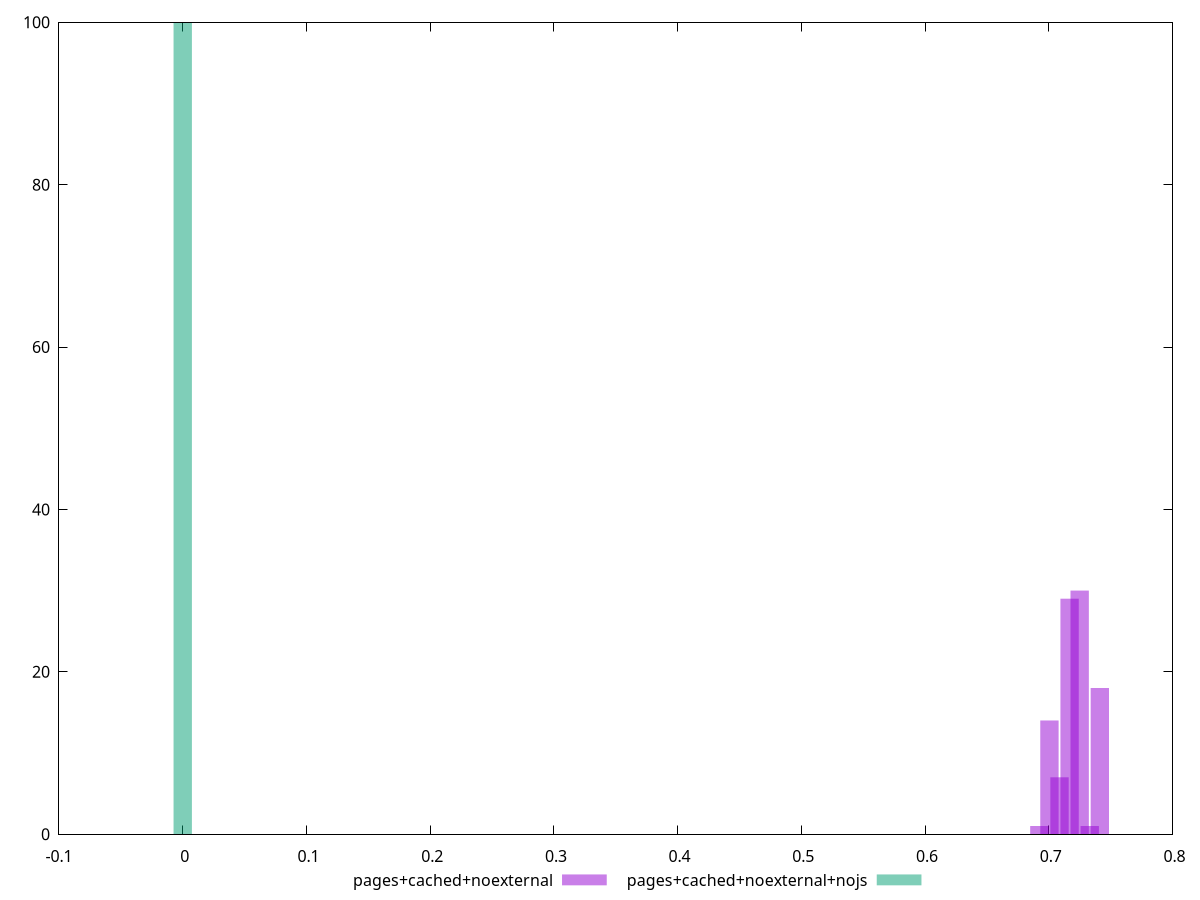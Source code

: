 $_pagesCachedNoexternal <<EOF
0.7005337554183992 14
0.7249709794446225 30
0.7168252381025481 29
0.7412624621287713 18
0.7086794967604737 7
0.6923880140763249 1
0.7331167207866969 1
EOF
$_pagesCachedNoexternalNojs <<EOF
0 100
EOF
set key outside below
set terminal pngcairo
set output "report_00005_2020-11-02T22-26-11.212Z/performance_score/performance_score_pages+cached+noexternal_pages+cached+noexternal+nojs+hist.png"
set boxwidth 0.014825249242575427
set style fill transparent solid 0.5 noborder
set yrange [0:100]
plot $_pagesCachedNoexternal title "pages+cached+noexternal" with boxes ,$_pagesCachedNoexternalNojs title "pages+cached+noexternal+nojs" with boxes ,
